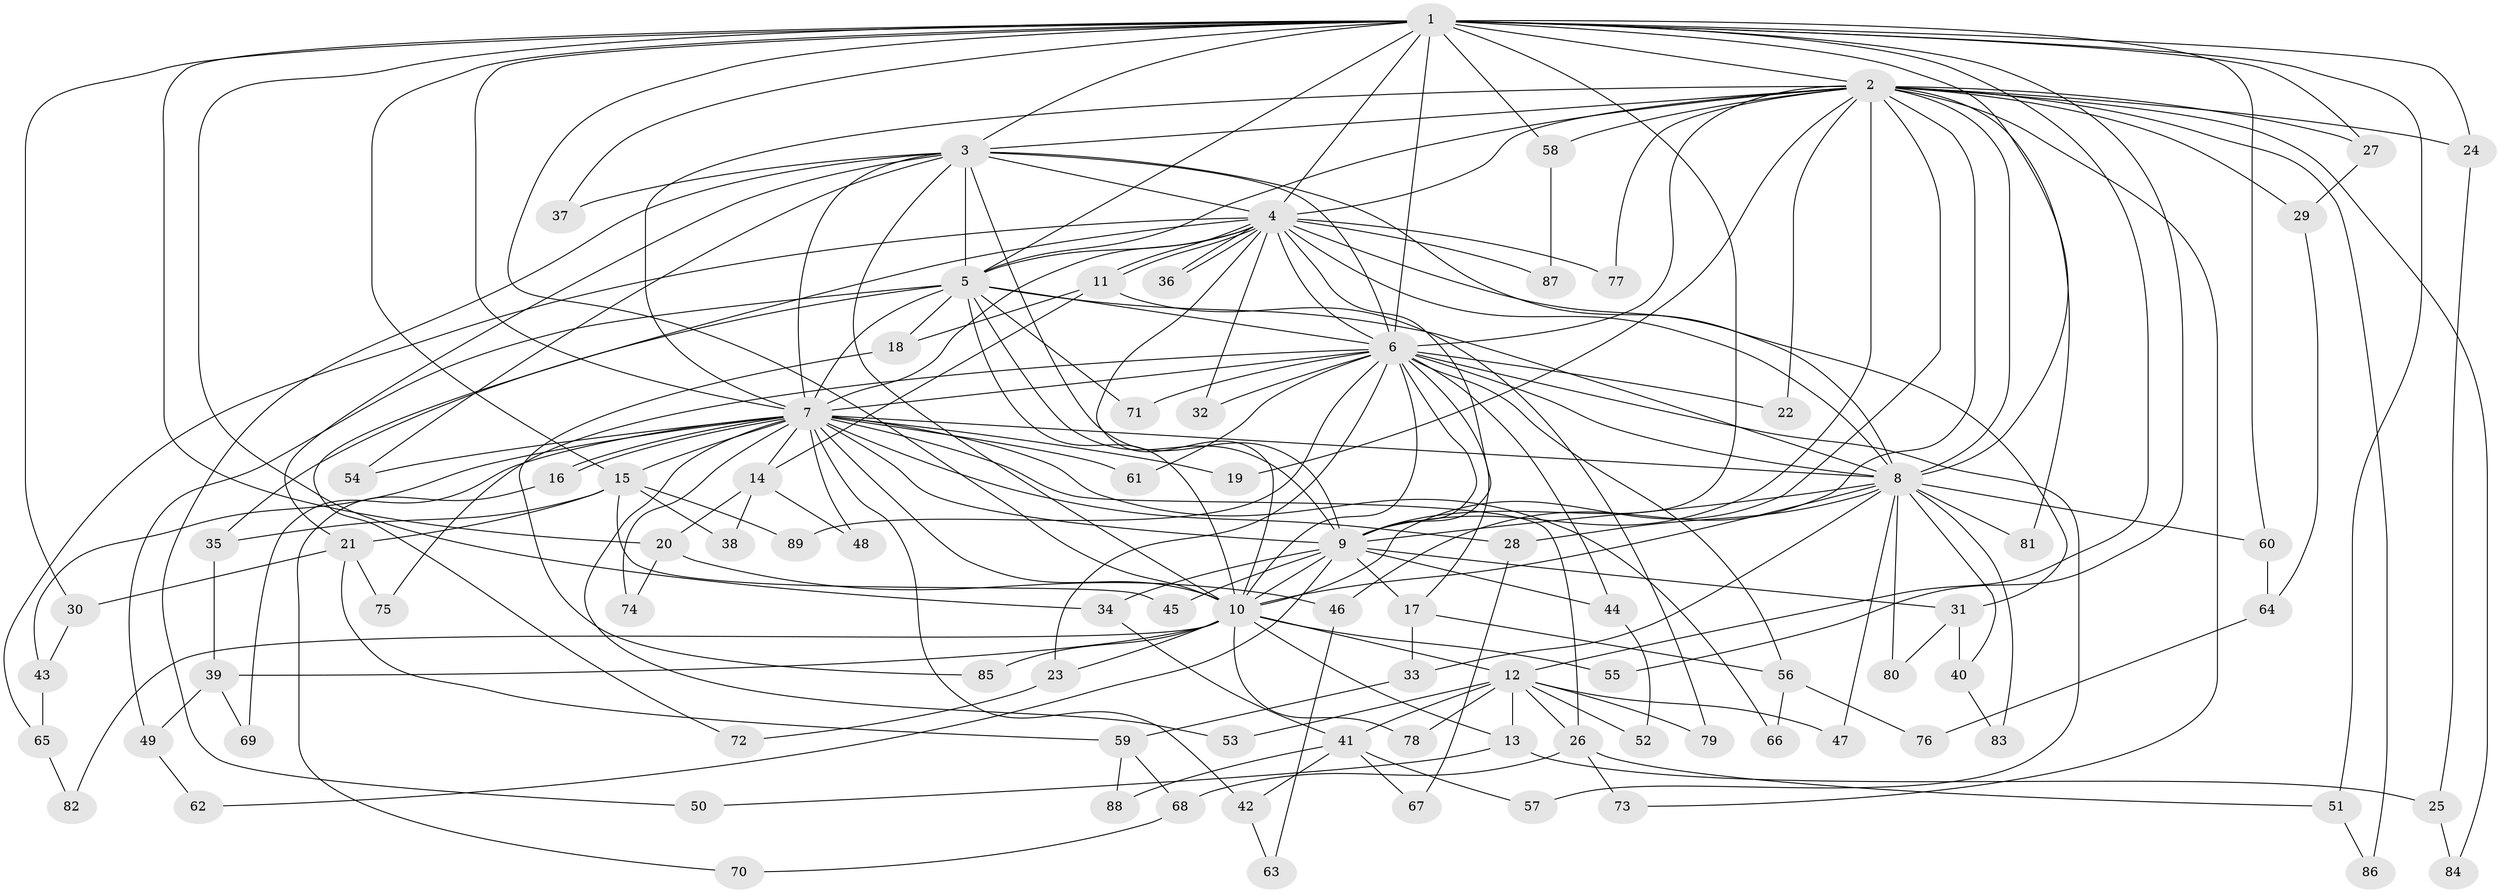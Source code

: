 // Generated by graph-tools (version 1.1) at 2025/45/03/09/25 04:45:48]
// undirected, 89 vertices, 203 edges
graph export_dot {
graph [start="1"]
  node [color=gray90,style=filled];
  1;
  2;
  3;
  4;
  5;
  6;
  7;
  8;
  9;
  10;
  11;
  12;
  13;
  14;
  15;
  16;
  17;
  18;
  19;
  20;
  21;
  22;
  23;
  24;
  25;
  26;
  27;
  28;
  29;
  30;
  31;
  32;
  33;
  34;
  35;
  36;
  37;
  38;
  39;
  40;
  41;
  42;
  43;
  44;
  45;
  46;
  47;
  48;
  49;
  50;
  51;
  52;
  53;
  54;
  55;
  56;
  57;
  58;
  59;
  60;
  61;
  62;
  63;
  64;
  65;
  66;
  67;
  68;
  69;
  70;
  71;
  72;
  73;
  74;
  75;
  76;
  77;
  78;
  79;
  80;
  81;
  82;
  83;
  84;
  85;
  86;
  87;
  88;
  89;
  1 -- 2;
  1 -- 3;
  1 -- 4;
  1 -- 5;
  1 -- 6;
  1 -- 7;
  1 -- 8;
  1 -- 9;
  1 -- 10;
  1 -- 12;
  1 -- 15;
  1 -- 20;
  1 -- 24;
  1 -- 27;
  1 -- 30;
  1 -- 34;
  1 -- 37;
  1 -- 51;
  1 -- 55;
  1 -- 58;
  1 -- 60;
  2 -- 3;
  2 -- 4;
  2 -- 5;
  2 -- 6;
  2 -- 7;
  2 -- 8;
  2 -- 9;
  2 -- 10;
  2 -- 19;
  2 -- 22;
  2 -- 24;
  2 -- 27;
  2 -- 29;
  2 -- 46;
  2 -- 58;
  2 -- 73;
  2 -- 77;
  2 -- 81;
  2 -- 84;
  2 -- 86;
  3 -- 4;
  3 -- 5;
  3 -- 6;
  3 -- 7;
  3 -- 8;
  3 -- 9;
  3 -- 10;
  3 -- 21;
  3 -- 37;
  3 -- 50;
  3 -- 54;
  4 -- 5;
  4 -- 6;
  4 -- 7;
  4 -- 8;
  4 -- 9;
  4 -- 10;
  4 -- 11;
  4 -- 11;
  4 -- 31;
  4 -- 32;
  4 -- 36;
  4 -- 36;
  4 -- 65;
  4 -- 72;
  4 -- 77;
  4 -- 87;
  5 -- 6;
  5 -- 7;
  5 -- 8;
  5 -- 9;
  5 -- 10;
  5 -- 18;
  5 -- 35;
  5 -- 49;
  5 -- 71;
  6 -- 7;
  6 -- 8;
  6 -- 9;
  6 -- 10;
  6 -- 17;
  6 -- 22;
  6 -- 23;
  6 -- 32;
  6 -- 44;
  6 -- 56;
  6 -- 57;
  6 -- 61;
  6 -- 71;
  6 -- 75;
  6 -- 89;
  7 -- 8;
  7 -- 9;
  7 -- 10;
  7 -- 14;
  7 -- 15;
  7 -- 16;
  7 -- 16;
  7 -- 19;
  7 -- 26;
  7 -- 28;
  7 -- 42;
  7 -- 43;
  7 -- 48;
  7 -- 53;
  7 -- 54;
  7 -- 61;
  7 -- 66;
  7 -- 69;
  7 -- 74;
  8 -- 9;
  8 -- 10;
  8 -- 28;
  8 -- 33;
  8 -- 40;
  8 -- 47;
  8 -- 60;
  8 -- 80;
  8 -- 81;
  8 -- 83;
  9 -- 10;
  9 -- 17;
  9 -- 31;
  9 -- 34;
  9 -- 44;
  9 -- 45;
  9 -- 62;
  10 -- 12;
  10 -- 13;
  10 -- 23;
  10 -- 39;
  10 -- 55;
  10 -- 78;
  10 -- 82;
  10 -- 85;
  11 -- 14;
  11 -- 18;
  11 -- 79;
  12 -- 13;
  12 -- 26;
  12 -- 41;
  12 -- 47;
  12 -- 52;
  12 -- 53;
  12 -- 78;
  12 -- 79;
  13 -- 25;
  13 -- 50;
  14 -- 20;
  14 -- 38;
  14 -- 48;
  15 -- 21;
  15 -- 35;
  15 -- 38;
  15 -- 45;
  15 -- 89;
  16 -- 70;
  17 -- 33;
  17 -- 56;
  18 -- 85;
  20 -- 46;
  20 -- 74;
  21 -- 30;
  21 -- 59;
  21 -- 75;
  23 -- 72;
  24 -- 25;
  25 -- 84;
  26 -- 51;
  26 -- 68;
  26 -- 73;
  27 -- 29;
  28 -- 67;
  29 -- 64;
  30 -- 43;
  31 -- 40;
  31 -- 80;
  33 -- 59;
  34 -- 41;
  35 -- 39;
  39 -- 49;
  39 -- 69;
  40 -- 83;
  41 -- 42;
  41 -- 57;
  41 -- 67;
  41 -- 88;
  42 -- 63;
  43 -- 65;
  44 -- 52;
  46 -- 63;
  49 -- 62;
  51 -- 86;
  56 -- 66;
  56 -- 76;
  58 -- 87;
  59 -- 68;
  59 -- 88;
  60 -- 64;
  64 -- 76;
  65 -- 82;
  68 -- 70;
}

